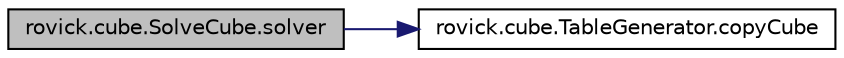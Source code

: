 digraph "rovick.cube.SolveCube.solver"
{
  edge [fontname="Helvetica",fontsize="10",labelfontname="Helvetica",labelfontsize="10"];
  node [fontname="Helvetica",fontsize="10",shape=record];
  rankdir="LR";
  Node0 [label="rovick.cube.SolveCube.solver",height=0.2,width=0.4,color="black", fillcolor="grey75", style="filled", fontcolor="black"];
  Node0 -> Node1 [color="midnightblue",fontsize="10",style="solid",fontname="Helvetica"];
  Node1 [label="rovick.cube.TableGenerator.copyCube",height=0.2,width=0.4,color="black", fillcolor="white", style="filled",URL="$classrovick_1_1cube_1_1_table_generator_a50c620c9199acd6268d4c326f1ab8cf9.html#a50c620c9199acd6268d4c326f1ab8cf9"];
}
